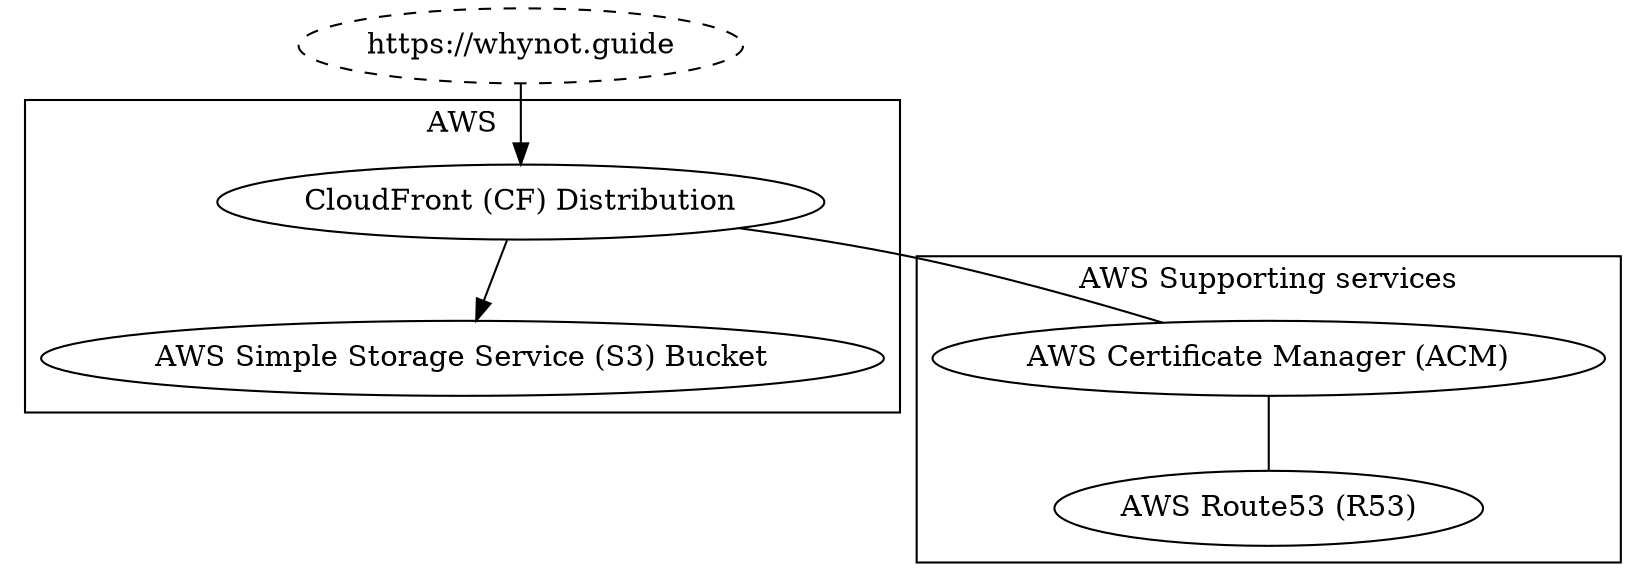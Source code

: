 # sample 0

digraph whynotguide {
    graph [compound=true];

    "https://whynot.guide" [style=dashed]

    subgraph cluster_aws {
        label = "AWS";
        CF [label="CloudFront (CF) Distribution"]
        S3 [label="AWS Simple Storage Service (S3) Bucket"]

        CF -> S3
    }

    subgraph cluster_aws_support {
        label = "AWS Supporting services";
        "ACM" [label="AWS Certificate Manager (ACM)"]
        "R53" [label="AWS Route53 (R53)"]

        ACM -> R53 [arrowhead = none]
    }


    "https://whynot.guide" -> "CF" 
    "CF" -> "ACM" [arrowhead = none]
}

// digraph {
//     subgraph cluster_0 {
//         a0 -> a1 -> a2 -> a3;
//         label = "process \#1";
//     }

//     subgraph cluster_1 {
//         b0 -> b1 -> b2 -> b3;
//         label = "process \#2";
//     }

//     start -> a0;
//     start -> b0;
//     a1 -> b3;
//     b2 -> a3;
//     a3 -> a0;
//     a3 -> end;
//     b3 -> end;
// }